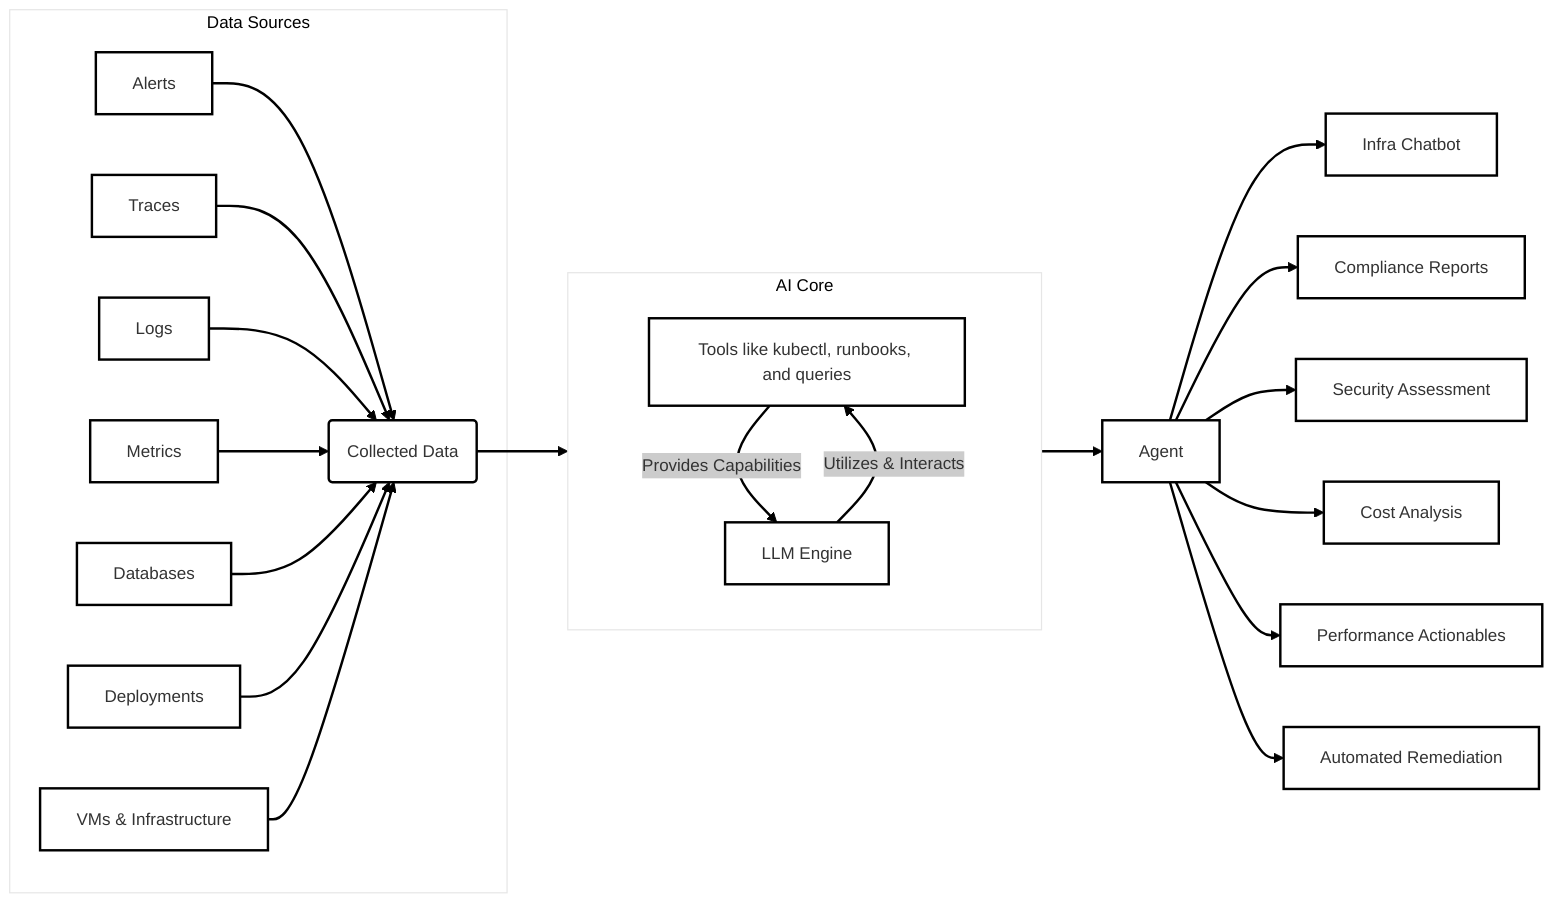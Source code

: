 ---
config:
  theme: neo
---
graph LR
    subgraph Data Sources
        A[Alerts] --> D
        AA[Traces] --> D
        B[Logs] --> D
        C[Metrics] --> D
        E[Databases] --> D
        F[Deployments] --> D
        U[VMs & Infrastructure] --> D
    end

    D(Collected Data) --> CoreAI

    subgraph CoreAI [AI Core]
        T[Tools like kubectl, runbooks, and queries]
        H[LLM Engine]

        T -- Provides Capabilities --> H
        H -- Utilizes & Interacts --> T
    end

    CoreAI --> G[Agent]
    G --> I[Infra Chatbot]
    G --> J[Compliance Reports]
    G --> K[Security Assessment]
    G --> L[Cost Analysis]
    G --> M[Performance Actionables]
    G --> P[Automated Remediation]